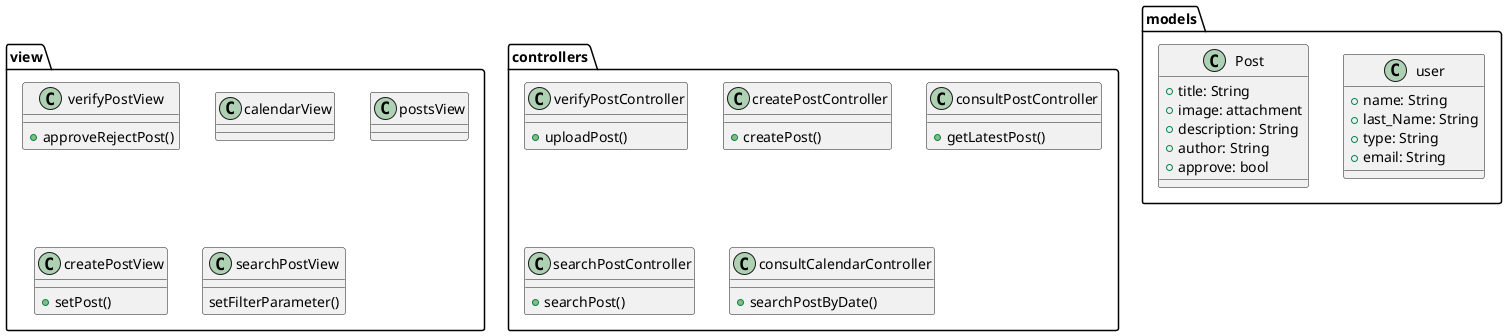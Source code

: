 @startuml packageDiagramDescription

allowmixing

package view <<Folder>> {
    class verifyPostView{
+approveRejectPost()
}
class calendarView{
}
class postsView{
  
}
class createPostView{
 +setPost()
}
class searchPostView{
  setFilterParameter()
}
}
   

package controllers <<Folder>> {
 class verifyPostController{
+uploadPost()
}
class createPostController{
  +createPost()
}
class consultPostController{
+ getLatestPost()
}
class searchPostController{
+searchPost()
}
class consultCalendarController{
  +searchPostByDate()
}
}

package models <<Folder>> {
    class user{
        +name: String
        +last_Name: String
        +type: String
        +email: String
    }
    class Post{
        +title: String
        +image: attachment
        +description: String
        +author: String
        +approve: bool
    
}
}


@enduml